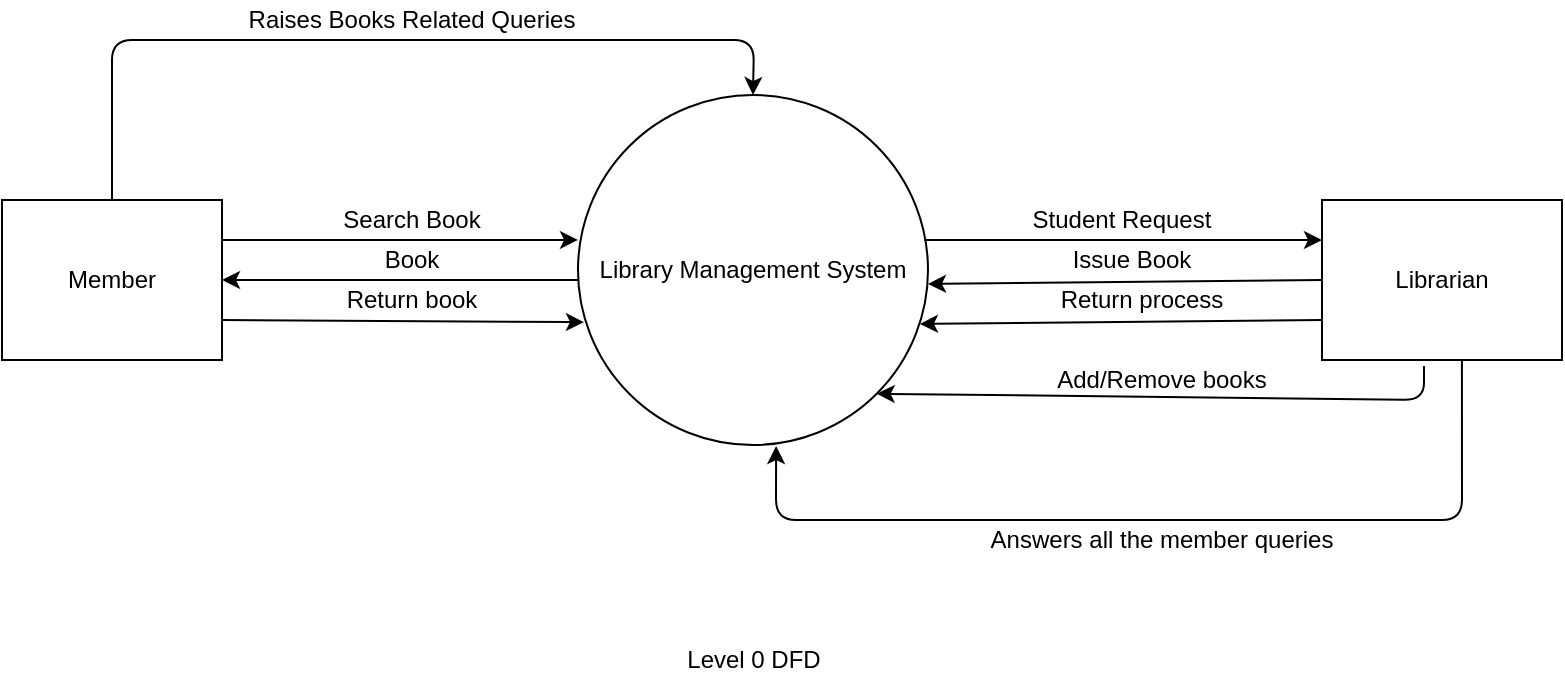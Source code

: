 <mxfile version="14.8.0" type="device" pages="8"><diagram id="-zY4Y8F8tF3ZPRBdWLUT" name="Level 0 DFD"><mxGraphModel dx="1038" dy="579" grid="1" gridSize="10" guides="1" tooltips="1" connect="1" arrows="1" fold="1" page="1" pageScale="1" pageWidth="850" pageHeight="1100" math="0" shadow="0"><root><mxCell id="0"/><mxCell id="1" parent="0"/><mxCell id="hU0qbtl5pZlvaW_jgIiN-2" value="Library Management System" style="ellipse;whiteSpace=wrap;html=1;aspect=fixed;" parent="1" vertex="1"><mxGeometry x="338" y="187.5" width="175" height="175" as="geometry"/></mxCell><mxCell id="hU0qbtl5pZlvaW_jgIiN-3" value="Member" style="rounded=0;whiteSpace=wrap;html=1;" parent="1" vertex="1"><mxGeometry x="50" y="240" width="110" height="80" as="geometry"/></mxCell><mxCell id="hU0qbtl5pZlvaW_jgIiN-4" value="" style="endArrow=classic;html=1;exitX=1;exitY=0.25;exitDx=0;exitDy=0;entryX=0;entryY=0.414;entryDx=0;entryDy=0;entryPerimeter=0;" parent="1" source="hU0qbtl5pZlvaW_jgIiN-3" target="hU0qbtl5pZlvaW_jgIiN-2" edge="1"><mxGeometry width="50" height="50" relative="1" as="geometry"><mxPoint x="400" y="320" as="sourcePoint"/><mxPoint x="450" y="270" as="targetPoint"/></mxGeometry></mxCell><mxCell id="hU0qbtl5pZlvaW_jgIiN-5" value="Search Book" style="text;html=1;strokeColor=none;fillColor=none;align=center;verticalAlign=middle;whiteSpace=wrap;rounded=0;" parent="1" vertex="1"><mxGeometry x="210" y="240" width="90" height="20" as="geometry"/></mxCell><mxCell id="hU0qbtl5pZlvaW_jgIiN-6" value="Librarian" style="rounded=0;whiteSpace=wrap;html=1;" parent="1" vertex="1"><mxGeometry x="710" y="240" width="120" height="80" as="geometry"/></mxCell><mxCell id="hU0qbtl5pZlvaW_jgIiN-7" value="" style="endArrow=classic;html=1;entryX=0;entryY=0.25;entryDx=0;entryDy=0;" parent="1" target="hU0qbtl5pZlvaW_jgIiN-6" edge="1"><mxGeometry width="50" height="50" relative="1" as="geometry"><mxPoint x="511" y="260" as="sourcePoint"/><mxPoint x="450" y="240" as="targetPoint"/></mxGeometry></mxCell><mxCell id="hU0qbtl5pZlvaW_jgIiN-8" value="Student Request" style="text;html=1;strokeColor=none;fillColor=none;align=center;verticalAlign=middle;whiteSpace=wrap;rounded=0;" parent="1" vertex="1"><mxGeometry x="550" y="240" width="120" height="20" as="geometry"/></mxCell><mxCell id="hU0qbtl5pZlvaW_jgIiN-9" value="" style="endArrow=classic;html=1;exitX=0;exitY=0.5;exitDx=0;exitDy=0;" parent="1" source="hU0qbtl5pZlvaW_jgIiN-6" edge="1"><mxGeometry width="50" height="50" relative="1" as="geometry"><mxPoint x="400" y="290" as="sourcePoint"/><mxPoint x="513" y="282" as="targetPoint"/></mxGeometry></mxCell><mxCell id="hU0qbtl5pZlvaW_jgIiN-10" value="Issue Book" style="text;html=1;strokeColor=none;fillColor=none;align=center;verticalAlign=middle;whiteSpace=wrap;rounded=0;" parent="1" vertex="1"><mxGeometry x="570" y="260" width="90" height="20" as="geometry"/></mxCell><mxCell id="hU0qbtl5pZlvaW_jgIiN-11" value="" style="endArrow=classic;html=1;entryX=1;entryY=0.5;entryDx=0;entryDy=0;" parent="1" target="hU0qbtl5pZlvaW_jgIiN-3" edge="1"><mxGeometry width="50" height="50" relative="1" as="geometry"><mxPoint x="338" y="280" as="sourcePoint"/><mxPoint x="450" y="240" as="targetPoint"/></mxGeometry></mxCell><mxCell id="hU0qbtl5pZlvaW_jgIiN-12" value="Book" style="text;html=1;strokeColor=none;fillColor=none;align=center;verticalAlign=middle;whiteSpace=wrap;rounded=0;" parent="1" vertex="1"><mxGeometry x="235" y="260" width="40" height="20" as="geometry"/></mxCell><mxCell id="hU0qbtl5pZlvaW_jgIiN-13" value="" style="endArrow=classic;html=1;exitX=1;exitY=0.75;exitDx=0;exitDy=0;entryX=0.017;entryY=0.649;entryDx=0;entryDy=0;entryPerimeter=0;" parent="1" source="hU0qbtl5pZlvaW_jgIiN-3" target="hU0qbtl5pZlvaW_jgIiN-2" edge="1"><mxGeometry width="50" height="50" relative="1" as="geometry"><mxPoint x="400" y="290" as="sourcePoint"/><mxPoint x="341" y="302" as="targetPoint"/></mxGeometry></mxCell><mxCell id="hU0qbtl5pZlvaW_jgIiN-14" value="Return book" style="text;html=1;strokeColor=none;fillColor=none;align=center;verticalAlign=middle;whiteSpace=wrap;rounded=0;" parent="1" vertex="1"><mxGeometry x="220" y="280" width="70" height="20" as="geometry"/></mxCell><mxCell id="hU0qbtl5pZlvaW_jgIiN-15" value="" style="endArrow=classic;html=1;exitX=0;exitY=0.75;exitDx=0;exitDy=0;entryX=0.977;entryY=0.654;entryDx=0;entryDy=0;entryPerimeter=0;" parent="1" source="hU0qbtl5pZlvaW_jgIiN-6" target="hU0qbtl5pZlvaW_jgIiN-2" edge="1"><mxGeometry width="50" height="50" relative="1" as="geometry"><mxPoint x="400" y="290" as="sourcePoint"/><mxPoint x="450" y="240" as="targetPoint"/></mxGeometry></mxCell><mxCell id="hU0qbtl5pZlvaW_jgIiN-16" value="Return process" style="text;html=1;strokeColor=none;fillColor=none;align=center;verticalAlign=middle;whiteSpace=wrap;rounded=0;" parent="1" vertex="1"><mxGeometry x="570" y="280" width="100" height="20" as="geometry"/></mxCell><mxCell id="hU0qbtl5pZlvaW_jgIiN-17" value="" style="endArrow=classic;html=1;exitX=0.5;exitY=0;exitDx=0;exitDy=0;entryX=0.5;entryY=0;entryDx=0;entryDy=0;" parent="1" source="hU0qbtl5pZlvaW_jgIiN-3" target="hU0qbtl5pZlvaW_jgIiN-2" edge="1"><mxGeometry width="50" height="50" relative="1" as="geometry"><mxPoint x="400" y="290" as="sourcePoint"/><mxPoint x="420" y="160" as="targetPoint"/><Array as="points"><mxPoint x="105" y="160"/><mxPoint x="426" y="160"/></Array></mxGeometry></mxCell><mxCell id="hU0qbtl5pZlvaW_jgIiN-18" value="Raises Books Related Queries" style="text;html=1;strokeColor=none;fillColor=none;align=center;verticalAlign=middle;whiteSpace=wrap;rounded=0;" parent="1" vertex="1"><mxGeometry x="140" y="140" width="230" height="20" as="geometry"/></mxCell><mxCell id="hU0qbtl5pZlvaW_jgIiN-19" value="" style="endArrow=classic;html=1;exitX=0.583;exitY=1;exitDx=0;exitDy=0;exitPerimeter=0;entryX=0.566;entryY=1.003;entryDx=0;entryDy=0;entryPerimeter=0;" parent="1" source="hU0qbtl5pZlvaW_jgIiN-6" target="hU0qbtl5pZlvaW_jgIiN-2" edge="1"><mxGeometry width="50" height="50" relative="1" as="geometry"><mxPoint x="400" y="290" as="sourcePoint"/><mxPoint x="450" y="240" as="targetPoint"/><Array as="points"><mxPoint x="780" y="400"/><mxPoint x="437" y="400"/></Array></mxGeometry></mxCell><mxCell id="hU0qbtl5pZlvaW_jgIiN-20" value="Answers all the member queries" style="text;html=1;strokeColor=none;fillColor=none;align=center;verticalAlign=middle;whiteSpace=wrap;rounded=0;" parent="1" vertex="1"><mxGeometry x="540" y="400" width="180" height="20" as="geometry"/></mxCell><mxCell id="hU0qbtl5pZlvaW_jgIiN-21" value="" style="endArrow=classic;html=1;exitX=0.425;exitY=1.038;exitDx=0;exitDy=0;exitPerimeter=0;entryX=1;entryY=1;entryDx=0;entryDy=0;" parent="1" source="hU0qbtl5pZlvaW_jgIiN-6" target="hU0qbtl5pZlvaW_jgIiN-2" edge="1"><mxGeometry width="50" height="50" relative="1" as="geometry"><mxPoint x="400" y="290" as="sourcePoint"/><mxPoint x="450" y="240" as="targetPoint"/><Array as="points"><mxPoint x="761" y="340"/></Array></mxGeometry></mxCell><mxCell id="hU0qbtl5pZlvaW_jgIiN-22" value="Add/Remove books" style="text;html=1;strokeColor=none;fillColor=none;align=center;verticalAlign=middle;whiteSpace=wrap;rounded=0;" parent="1" vertex="1"><mxGeometry x="570" y="320" width="120" height="20" as="geometry"/></mxCell><mxCell id="hU0qbtl5pZlvaW_jgIiN-23" value="Level 0 DFD" style="text;html=1;strokeColor=none;fillColor=none;align=center;verticalAlign=middle;whiteSpace=wrap;rounded=0;" parent="1" vertex="1"><mxGeometry x="370.5" y="460" width="110" height="20" as="geometry"/></mxCell></root></mxGraphModel></diagram><diagram id="ZlYkpSFxxL_wPKdBwctq" name="Level 1 DFD"><mxGraphModel dx="1888" dy="579" grid="1" gridSize="10" guides="1" tooltips="1" connect="1" arrows="1" fold="1" page="1" pageScale="1" pageWidth="850" pageHeight="1100" math="0" shadow="0"><root><mxCell id="l8G9OB-YyrquV1rXezX0-0"/><mxCell id="l8G9OB-YyrquV1rXezX0-1" parent="l8G9OB-YyrquV1rXezX0-0"/><mxCell id="D9dXjmVY3d_HzKi1mW02-0" value="Library Management System" style="whiteSpace=wrap;html=1;aspect=fixed;" parent="l8G9OB-YyrquV1rXezX0-1" vertex="1"><mxGeometry x="370" y="210" width="110" height="110" as="geometry"/></mxCell><mxCell id="D9dXjmVY3d_HzKi1mW02-1" value="Member" style="rounded=0;whiteSpace=wrap;html=1;" parent="l8G9OB-YyrquV1rXezX0-1" vertex="1"><mxGeometry x="-30" y="227.5" width="120" height="75" as="geometry"/></mxCell><mxCell id="D9dXjmVY3d_HzKi1mW02-3" value="Search book" style="text;html=1;strokeColor=none;fillColor=none;align=center;verticalAlign=middle;whiteSpace=wrap;rounded=0;" parent="l8G9OB-YyrquV1rXezX0-1" vertex="1"><mxGeometry x="160" y="220" width="100" height="20" as="geometry"/></mxCell><mxCell id="D9dXjmVY3d_HzKi1mW02-4" value="" style="endArrow=classic;startArrow=classic;html=1;entryX=0;entryY=0.25;entryDx=0;entryDy=0;" parent="l8G9OB-YyrquV1rXezX0-1" target="D9dXjmVY3d_HzKi1mW02-0" edge="1"><mxGeometry width="50" height="50" relative="1" as="geometry"><mxPoint x="90" y="238" as="sourcePoint"/><mxPoint x="450" y="270" as="targetPoint"/></mxGeometry></mxCell><mxCell id="D9dXjmVY3d_HzKi1mW02-5" value="" style="endArrow=classic;html=1;" parent="l8G9OB-YyrquV1rXezX0-1" edge="1"><mxGeometry width="50" height="50" relative="1" as="geometry"><mxPoint x="369" y="260" as="sourcePoint"/><mxPoint x="91" y="260" as="targetPoint"/></mxGeometry></mxCell><mxCell id="D9dXjmVY3d_HzKi1mW02-6" value="Issue Book" style="text;html=1;strokeColor=none;fillColor=none;align=center;verticalAlign=middle;whiteSpace=wrap;rounded=0;" parent="l8G9OB-YyrquV1rXezX0-1" vertex="1"><mxGeometry x="170" y="240" width="80" height="20" as="geometry"/></mxCell><mxCell id="D9dXjmVY3d_HzKi1mW02-7" value="" style="endArrow=classic;html=1;exitX=1;exitY=0.75;exitDx=0;exitDy=0;entryX=0;entryY=0.67;entryDx=0;entryDy=0;entryPerimeter=0;" parent="l8G9OB-YyrquV1rXezX0-1" source="D9dXjmVY3d_HzKi1mW02-1" target="D9dXjmVY3d_HzKi1mW02-0" edge="1"><mxGeometry width="50" height="50" relative="1" as="geometry"><mxPoint x="400" y="320" as="sourcePoint"/><mxPoint x="450" y="270" as="targetPoint"/></mxGeometry></mxCell><mxCell id="D9dXjmVY3d_HzKi1mW02-8" value="Return Book" style="text;html=1;strokeColor=none;fillColor=none;align=center;verticalAlign=middle;whiteSpace=wrap;rounded=0;" parent="l8G9OB-YyrquV1rXezX0-1" vertex="1"><mxGeometry x="170" y="260" width="80" height="20" as="geometry"/></mxCell><mxCell id="D9dXjmVY3d_HzKi1mW02-9" value="" style="endArrow=classic;html=1;exitX=1;exitY=1;exitDx=0;exitDy=0;entryX=0;entryY=0.841;entryDx=0;entryDy=0;entryPerimeter=0;" parent="l8G9OB-YyrquV1rXezX0-1" source="D9dXjmVY3d_HzKi1mW02-1" target="D9dXjmVY3d_HzKi1mW02-0" edge="1"><mxGeometry width="50" height="50" relative="1" as="geometry"><mxPoint x="400" y="320" as="sourcePoint"/><mxPoint x="450" y="270" as="targetPoint"/></mxGeometry></mxCell><mxCell id="D9dXjmVY3d_HzKi1mW02-10" value="Pay fine" style="text;html=1;strokeColor=none;fillColor=none;align=center;verticalAlign=middle;whiteSpace=wrap;rounded=0;" parent="l8G9OB-YyrquV1rXezX0-1" vertex="1"><mxGeometry x="175" y="280" width="70" height="20" as="geometry"/></mxCell><mxCell id="D9dXjmVY3d_HzKi1mW02-11" value="Login" style="ellipse;whiteSpace=wrap;html=1;aspect=fixed;" parent="l8G9OB-YyrquV1rXezX0-1" vertex="1"><mxGeometry x="-10" y="70" width="80" height="80" as="geometry"/></mxCell><mxCell id="D9dXjmVY3d_HzKi1mW02-12" value="" style="endArrow=classic;html=1;exitX=0.5;exitY=0;exitDx=0;exitDy=0;entryX=0.5;entryY=1;entryDx=0;entryDy=0;" parent="l8G9OB-YyrquV1rXezX0-1" source="D9dXjmVY3d_HzKi1mW02-1" target="D9dXjmVY3d_HzKi1mW02-11" edge="1"><mxGeometry width="50" height="50" relative="1" as="geometry"><mxPoint x="400" y="320" as="sourcePoint"/><mxPoint x="450" y="270" as="targetPoint"/></mxGeometry></mxCell><mxCell id="D9dXjmVY3d_HzKi1mW02-13" value="" style="endArrow=classic;html=1;exitX=1;exitY=0;exitDx=0;exitDy=0;entryX=0.882;entryY=-0.027;entryDx=0;entryDy=0;entryPerimeter=0;" parent="l8G9OB-YyrquV1rXezX0-1" source="D9dXjmVY3d_HzKi1mW02-11" target="D9dXjmVY3d_HzKi1mW02-0" edge="1"><mxGeometry width="50" height="50" relative="1" as="geometry"><mxPoint x="400" y="320" as="sourcePoint"/><mxPoint x="450" y="270" as="targetPoint"/><Array as="points"><mxPoint x="467" y="82"/></Array></mxGeometry></mxCell><mxCell id="D9dXjmVY3d_HzKi1mW02-14" value="My issued/due books" style="text;html=1;strokeColor=none;fillColor=none;align=center;verticalAlign=middle;whiteSpace=wrap;rounded=0;" parent="l8G9OB-YyrquV1rXezX0-1" vertex="1"><mxGeometry x="170" y="60" width="125" height="20" as="geometry"/></mxCell><mxCell id="D9dXjmVY3d_HzKi1mW02-15" value="" style="endArrow=classic;html=1;exitX=1;exitY=0.5;exitDx=0;exitDy=0;entryX=0.5;entryY=0;entryDx=0;entryDy=0;" parent="l8G9OB-YyrquV1rXezX0-1" source="D9dXjmVY3d_HzKi1mW02-11" target="D9dXjmVY3d_HzKi1mW02-0" edge="1"><mxGeometry width="50" height="50" relative="1" as="geometry"><mxPoint x="400" y="320" as="sourcePoint"/><mxPoint x="450" y="270" as="targetPoint"/><Array as="points"><mxPoint x="425" y="110"/></Array></mxGeometry></mxCell><mxCell id="D9dXjmVY3d_HzKi1mW02-16" value="Report Lost/Found Book" style="text;html=1;strokeColor=none;fillColor=none;align=center;verticalAlign=middle;whiteSpace=wrap;rounded=0;" parent="l8G9OB-YyrquV1rXezX0-1" vertex="1"><mxGeometry x="160" y="90" width="137.5" height="20" as="geometry"/></mxCell><mxCell id="D9dXjmVY3d_HzKi1mW02-17" value="" style="endArrow=classic;html=1;exitX=1;exitY=1;exitDx=0;exitDy=0;entryX=0.25;entryY=0;entryDx=0;entryDy=0;" parent="l8G9OB-YyrquV1rXezX0-1" source="D9dXjmVY3d_HzKi1mW02-11" target="D9dXjmVY3d_HzKi1mW02-0" edge="1"><mxGeometry width="50" height="50" relative="1" as="geometry"><mxPoint x="400" y="320" as="sourcePoint"/><mxPoint x="450" y="270" as="targetPoint"/><Array as="points"><mxPoint x="398" y="140"/></Array></mxGeometry></mxCell><mxCell id="D9dXjmVY3d_HzKi1mW02-18" value="Raise Queries" style="text;html=1;strokeColor=none;fillColor=none;align=center;verticalAlign=middle;whiteSpace=wrap;rounded=0;" parent="l8G9OB-YyrquV1rXezX0-1" vertex="1"><mxGeometry x="175" y="120" width="105" height="20" as="geometry"/></mxCell><mxCell id="D9dXjmVY3d_HzKi1mW02-22" value="Librarian" style="rounded=0;whiteSpace=wrap;html=1;" parent="l8G9OB-YyrquV1rXezX0-1" vertex="1"><mxGeometry x="680" y="90" width="120" height="72.5" as="geometry"/></mxCell><mxCell id="D9dXjmVY3d_HzKi1mW02-24" value="Login" style="ellipse;whiteSpace=wrap;html=1;aspect=fixed;" parent="l8G9OB-YyrquV1rXezX0-1" vertex="1"><mxGeometry x="710" y="230" width="80" height="80" as="geometry"/></mxCell><mxCell id="D9dXjmVY3d_HzKi1mW02-25" value="" style="endArrow=classic;html=1;exitX=0.583;exitY=1.007;exitDx=0;exitDy=0;entryX=0.5;entryY=0;entryDx=0;entryDy=0;exitPerimeter=0;" parent="l8G9OB-YyrquV1rXezX0-1" source="D9dXjmVY3d_HzKi1mW02-22" target="D9dXjmVY3d_HzKi1mW02-24" edge="1"><mxGeometry width="50" height="50" relative="1" as="geometry"><mxPoint x="400" y="320" as="sourcePoint"/><mxPoint x="690" y="260" as="targetPoint"/></mxGeometry></mxCell><mxCell id="D9dXjmVY3d_HzKi1mW02-26" value="" style="endArrow=classic;html=1;exitX=0;exitY=0;exitDx=0;exitDy=0;" parent="l8G9OB-YyrquV1rXezX0-1" source="D9dXjmVY3d_HzKi1mW02-24" edge="1"><mxGeometry width="50" height="50" relative="1" as="geometry"><mxPoint x="400" y="320" as="sourcePoint"/><mxPoint x="480" y="246" as="targetPoint"/></mxGeometry></mxCell><mxCell id="D9dXjmVY3d_HzKi1mW02-27" value="Issue Book to member" style="text;html=1;strokeColor=none;fillColor=none;align=center;verticalAlign=middle;whiteSpace=wrap;rounded=0;" parent="l8G9OB-YyrquV1rXezX0-1" vertex="1"><mxGeometry x="550" y="220" width="120" height="20" as="geometry"/></mxCell><mxCell id="D9dXjmVY3d_HzKi1mW02-29" value="" style="endArrow=classic;html=1;exitX=0;exitY=0.4;exitDx=0;exitDy=0;exitPerimeter=0;entryX=1;entryY=0.5;entryDx=0;entryDy=0;" parent="l8G9OB-YyrquV1rXezX0-1" source="D9dXjmVY3d_HzKi1mW02-24" target="D9dXjmVY3d_HzKi1mW02-0" edge="1"><mxGeometry width="50" height="50" relative="1" as="geometry"><mxPoint x="400" y="320" as="sourcePoint"/><mxPoint x="450" y="270" as="targetPoint"/></mxGeometry></mxCell><mxCell id="D9dXjmVY3d_HzKi1mW02-30" value="Process Returns" style="text;html=1;strokeColor=none;fillColor=none;align=center;verticalAlign=middle;whiteSpace=wrap;rounded=0;" parent="l8G9OB-YyrquV1rXezX0-1" vertex="1"><mxGeometry x="550" y="260" width="110" height="20" as="geometry"/></mxCell><mxCell id="D9dXjmVY3d_HzKi1mW02-31" value="" style="endArrow=classic;html=1;exitX=0;exitY=1;exitDx=0;exitDy=0;entryX=1.018;entryY=0.827;entryDx=0;entryDy=0;entryPerimeter=0;" parent="l8G9OB-YyrquV1rXezX0-1" source="D9dXjmVY3d_HzKi1mW02-24" target="D9dXjmVY3d_HzKi1mW02-0" edge="1"><mxGeometry width="50" height="50" relative="1" as="geometry"><mxPoint x="400" y="320" as="sourcePoint"/><mxPoint x="450" y="270" as="targetPoint"/></mxGeometry></mxCell><mxCell id="D9dXjmVY3d_HzKi1mW02-32" value="Collect Fines" style="text;html=1;strokeColor=none;fillColor=none;align=center;verticalAlign=middle;whiteSpace=wrap;rounded=0;" parent="l8G9OB-YyrquV1rXezX0-1" vertex="1"><mxGeometry x="567.5" y="300" width="85" height="20" as="geometry"/></mxCell><mxCell id="D9dXjmVY3d_HzKi1mW02-33" value="" style="endArrow=classic;html=1;exitX=0.5;exitY=1;exitDx=0;exitDy=0;entryX=0.75;entryY=1;entryDx=0;entryDy=0;" parent="l8G9OB-YyrquV1rXezX0-1" source="D9dXjmVY3d_HzKi1mW02-24" target="D9dXjmVY3d_HzKi1mW02-0" edge="1"><mxGeometry width="50" height="50" relative="1" as="geometry"><mxPoint x="400" y="320" as="sourcePoint"/><mxPoint x="450" y="270" as="targetPoint"/><Array as="points"><mxPoint x="750" y="330"/><mxPoint x="450" y="330"/></Array></mxGeometry></mxCell><mxCell id="D9dXjmVY3d_HzKi1mW02-34" value="Generate Reports" style="text;html=1;strokeColor=none;fillColor=none;align=center;verticalAlign=middle;whiteSpace=wrap;rounded=0;" parent="l8G9OB-YyrquV1rXezX0-1" vertex="1"><mxGeometry x="560" y="330" width="100" height="20" as="geometry"/></mxCell><mxCell id="D9dXjmVY3d_HzKi1mW02-35" value="" style="endArrow=classic;html=1;exitX=1;exitY=1;exitDx=0;exitDy=0;entryX=0.5;entryY=1;entryDx=0;entryDy=0;" parent="l8G9OB-YyrquV1rXezX0-1" source="D9dXjmVY3d_HzKi1mW02-24" target="D9dXjmVY3d_HzKi1mW02-0" edge="1"><mxGeometry width="50" height="50" relative="1" as="geometry"><mxPoint x="400" y="320" as="sourcePoint"/><mxPoint x="450" y="270" as="targetPoint"/><Array as="points"><mxPoint x="778" y="360"/><mxPoint x="425" y="360"/></Array></mxGeometry></mxCell><mxCell id="D9dXjmVY3d_HzKi1mW02-36" value="Answer Queries" style="text;html=1;strokeColor=none;fillColor=none;align=center;verticalAlign=middle;whiteSpace=wrap;rounded=0;" parent="l8G9OB-YyrquV1rXezX0-1" vertex="1"><mxGeometry x="570" y="360" width="90" height="20" as="geometry"/></mxCell><mxCell id="LOs6lssfkUUuSwLgHpya-0" value="" style="endArrow=classic;html=1;exitX=1;exitY=0.5;exitDx=0;exitDy=0;entryX=0.25;entryY=1;entryDx=0;entryDy=0;" parent="l8G9OB-YyrquV1rXezX0-1" source="D9dXjmVY3d_HzKi1mW02-24" target="D9dXjmVY3d_HzKi1mW02-0" edge="1"><mxGeometry width="50" height="50" relative="1" as="geometry"><mxPoint x="400" y="320" as="sourcePoint"/><mxPoint x="450" y="270" as="targetPoint"/><Array as="points"><mxPoint x="790" y="400"/><mxPoint x="398" y="400"/></Array></mxGeometry></mxCell><mxCell id="LOs6lssfkUUuSwLgHpya-1" value="Add/Remove books to/from library" style="text;html=1;strokeColor=none;fillColor=none;align=center;verticalAlign=middle;whiteSpace=wrap;rounded=0;" parent="l8G9OB-YyrquV1rXezX0-1" vertex="1"><mxGeometry x="525" y="410" width="180" height="20" as="geometry"/></mxCell><mxCell id="LOs6lssfkUUuSwLgHpya-2" value="" style="endArrow=classic;html=1;exitX=0;exitY=1;exitDx=0;exitDy=0;entryX=0.75;entryY=1;entryDx=0;entryDy=0;" parent="l8G9OB-YyrquV1rXezX0-1" source="D9dXjmVY3d_HzKi1mW02-0" target="D9dXjmVY3d_HzKi1mW02-1" edge="1"><mxGeometry width="50" height="50" relative="1" as="geometry"><mxPoint x="400" y="320" as="sourcePoint"/><mxPoint x="450" y="270" as="targetPoint"/><Array as="points"><mxPoint x="60" y="320"/></Array></mxGeometry></mxCell><mxCell id="LOs6lssfkUUuSwLgHpya-3" value="Generate PDF Fine Receipt" style="text;html=1;strokeColor=none;fillColor=none;align=center;verticalAlign=middle;whiteSpace=wrap;rounded=0;" parent="l8G9OB-YyrquV1rXezX0-1" vertex="1"><mxGeometry x="137.5" y="320" width="160" height="20" as="geometry"/></mxCell><mxCell id="LOs6lssfkUUuSwLgHpya-5" value="" style="endArrow=classic;html=1;exitX=0.164;exitY=1;exitDx=0;exitDy=0;exitPerimeter=0;entryX=0.5;entryY=1;entryDx=0;entryDy=0;" parent="l8G9OB-YyrquV1rXezX0-1" source="D9dXjmVY3d_HzKi1mW02-0" target="D9dXjmVY3d_HzKi1mW02-1" edge="1"><mxGeometry width="50" height="50" relative="1" as="geometry"><mxPoint x="400" y="320" as="sourcePoint"/><mxPoint x="450" y="270" as="targetPoint"/><Array as="points"><mxPoint x="388" y="360"/><mxPoint x="30" y="360"/></Array></mxGeometry></mxCell><mxCell id="LOs6lssfkUUuSwLgHpya-6" value="Send reminder about their due books" style="text;html=1;strokeColor=none;fillColor=none;align=center;verticalAlign=middle;whiteSpace=wrap;rounded=0;" parent="l8G9OB-YyrquV1rXezX0-1" vertex="1"><mxGeometry x="117.5" y="360" width="200" height="20" as="geometry"/></mxCell></root></mxGraphModel></diagram><diagram id="wj-gVe3f9soZV4iLSkFd" name="Issue Book"><mxGraphModel dx="1038" dy="579" grid="1" gridSize="10" guides="1" tooltips="1" connect="1" arrows="1" fold="1" page="1" pageScale="1" pageWidth="827" pageHeight="1169" math="0" shadow="0"><root><mxCell id="Cm1Y8XHoTdbefX1GHeKd-0"/><mxCell id="Cm1Y8XHoTdbefX1GHeKd-1" parent="Cm1Y8XHoTdbefX1GHeKd-0"/><mxCell id="Cm1Y8XHoTdbefX1GHeKd-39" value="Member" style="rounded=0;whiteSpace=wrap;html=1;" vertex="1" parent="Cm1Y8XHoTdbefX1GHeKd-1"><mxGeometry x="30" y="70" width="110" height="40" as="geometry"/></mxCell><mxCell id="Cm1Y8XHoTdbefX1GHeKd-40" value="Get Book&lt;br&gt;" style="rounded=1;whiteSpace=wrap;html=1;" vertex="1" parent="Cm1Y8XHoTdbefX1GHeKd-1"><mxGeometry x="294" y="60" width="120" height="60" as="geometry"/></mxCell><mxCell id="uSVMFT4Nf24vrx7tgnhU-2" value="" style="endArrow=classic;html=1;exitX=1;exitY=0.5;exitDx=0;exitDy=0;entryX=0;entryY=0.5;entryDx=0;entryDy=0;" edge="1" parent="Cm1Y8XHoTdbefX1GHeKd-1" source="Cm1Y8XHoTdbefX1GHeKd-39" target="Cm1Y8XHoTdbefX1GHeKd-40"><mxGeometry width="50" height="50" relative="1" as="geometry"><mxPoint x="360" y="310" as="sourcePoint"/><mxPoint x="290" y="90" as="targetPoint"/></mxGeometry></mxCell><mxCell id="uSVMFT4Nf24vrx7tgnhU-4" value="Book Request" style="text;html=1;strokeColor=none;fillColor=none;align=center;verticalAlign=middle;whiteSpace=wrap;rounded=0;" vertex="1" parent="Cm1Y8XHoTdbefX1GHeKd-1"><mxGeometry x="170" y="60" width="80" height="20" as="geometry"/></mxCell><mxCell id="uSVMFT4Nf24vrx7tgnhU-5" value="" style="endArrow=none;html=1;" edge="1" parent="Cm1Y8XHoTdbefX1GHeKd-1"><mxGeometry width="50" height="50" relative="1" as="geometry"><mxPoint x="620" y="80" as="sourcePoint"/><mxPoint x="720" y="80" as="targetPoint"/></mxGeometry></mxCell><mxCell id="uSVMFT4Nf24vrx7tgnhU-6" value="" style="endArrow=none;html=1;" edge="1" parent="Cm1Y8XHoTdbefX1GHeKd-1"><mxGeometry width="50" height="50" relative="1" as="geometry"><mxPoint x="620" y="100" as="sourcePoint"/><mxPoint x="720" y="100" as="targetPoint"/></mxGeometry></mxCell><mxCell id="uSVMFT4Nf24vrx7tgnhU-7" value="Books" style="text;html=1;strokeColor=none;fillColor=none;align=center;verticalAlign=middle;whiteSpace=wrap;rounded=0;" vertex="1" parent="Cm1Y8XHoTdbefX1GHeKd-1"><mxGeometry x="650" y="80" width="40" height="20" as="geometry"/></mxCell><mxCell id="uSVMFT4Nf24vrx7tgnhU-9" value="" style="endArrow=classic;html=1;entryX=1;entryY=0.5;entryDx=0;entryDy=0;" edge="1" parent="Cm1Y8XHoTdbefX1GHeKd-1" target="Cm1Y8XHoTdbefX1GHeKd-40"><mxGeometry width="50" height="50" relative="1" as="geometry"><mxPoint x="630" y="90" as="sourcePoint"/><mxPoint x="410" y="260" as="targetPoint"/></mxGeometry></mxCell><mxCell id="uSVMFT4Nf24vrx7tgnhU-10" value="Fetch Book Details" style="text;html=1;strokeColor=none;fillColor=none;align=center;verticalAlign=middle;whiteSpace=wrap;rounded=0;" vertex="1" parent="Cm1Y8XHoTdbefX1GHeKd-1"><mxGeometry x="460" y="60" width="120" height="20" as="geometry"/></mxCell><mxCell id="uSVMFT4Nf24vrx7tgnhU-11" value="Display Information" style="rounded=1;whiteSpace=wrap;html=1;" vertex="1" parent="Cm1Y8XHoTdbefX1GHeKd-1"><mxGeometry x="294" y="170" width="120" height="60" as="geometry"/></mxCell><mxCell id="uSVMFT4Nf24vrx7tgnhU-12" value="" style="endArrow=classic;html=1;exitX=0.5;exitY=1;exitDx=0;exitDy=0;" edge="1" parent="Cm1Y8XHoTdbefX1GHeKd-1" source="Cm1Y8XHoTdbefX1GHeKd-40"><mxGeometry width="50" height="50" relative="1" as="geometry"><mxPoint x="360" y="290" as="sourcePoint"/><mxPoint x="354" y="170" as="targetPoint"/></mxGeometry></mxCell><mxCell id="uSVMFT4Nf24vrx7tgnhU-14" value="" style="endArrow=classic;html=1;exitX=0.5;exitY=1;exitDx=0;exitDy=0;entryX=0.5;entryY=0;entryDx=0;entryDy=0;" edge="1" parent="Cm1Y8XHoTdbefX1GHeKd-1" source="uSVMFT4Nf24vrx7tgnhU-11"><mxGeometry width="50" height="50" relative="1" as="geometry"><mxPoint x="360" y="290" as="sourcePoint"/><mxPoint x="354" y="280" as="targetPoint"/></mxGeometry></mxCell><mxCell id="uSVMFT4Nf24vrx7tgnhU-15" value="Issue Book" style="rounded=1;whiteSpace=wrap;html=1;" vertex="1" parent="Cm1Y8XHoTdbefX1GHeKd-1"><mxGeometry x="294" y="280" width="120" height="60" as="geometry"/></mxCell><mxCell id="uSVMFT4Nf24vrx7tgnhU-16" value="If available" style="text;html=1;strokeColor=none;fillColor=none;align=center;verticalAlign=middle;whiteSpace=wrap;rounded=0;" vertex="1" parent="Cm1Y8XHoTdbefX1GHeKd-1"><mxGeometry x="360" y="250" width="70" height="20" as="geometry"/></mxCell><mxCell id="uSVMFT4Nf24vrx7tgnhU-17" value="" style="endArrow=classic;html=1;exitX=1;exitY=0.5;exitDx=0;exitDy=0;entryX=0.75;entryY=1;entryDx=0;entryDy=0;" edge="1" parent="Cm1Y8XHoTdbefX1GHeKd-1" source="uSVMFT4Nf24vrx7tgnhU-15" target="uSVMFT4Nf24vrx7tgnhU-7"><mxGeometry width="50" height="50" relative="1" as="geometry"><mxPoint x="360" y="290" as="sourcePoint"/><mxPoint x="410" y="240" as="targetPoint"/><Array as="points"><mxPoint x="680" y="310"/></Array></mxGeometry></mxCell><mxCell id="uSVMFT4Nf24vrx7tgnhU-18" value="Mark issued" style="text;html=1;strokeColor=none;fillColor=none;align=center;verticalAlign=middle;whiteSpace=wrap;rounded=0;" vertex="1" parent="Cm1Y8XHoTdbefX1GHeKd-1"><mxGeometry x="500" y="290" width="80" height="20" as="geometry"/></mxCell><mxCell id="uSVMFT4Nf24vrx7tgnhU-19" value="" style="endArrow=classic;html=1;exitX=0.5;exitY=1;exitDx=0;exitDy=0;entryX=0.5;entryY=1;entryDx=0;entryDy=0;" edge="1" parent="Cm1Y8XHoTdbefX1GHeKd-1" source="uSVMFT4Nf24vrx7tgnhU-15" target="Cm1Y8XHoTdbefX1GHeKd-39"><mxGeometry width="50" height="50" relative="1" as="geometry"><mxPoint x="360" y="280" as="sourcePoint"/><mxPoint x="80" y="120" as="targetPoint"/><Array as="points"><mxPoint x="354" y="380"/><mxPoint x="85" y="380"/></Array></mxGeometry></mxCell><mxCell id="uSVMFT4Nf24vrx7tgnhU-20" value="Book to Member" style="text;html=1;strokeColor=none;fillColor=none;align=center;verticalAlign=middle;whiteSpace=wrap;rounded=0;" vertex="1" parent="Cm1Y8XHoTdbefX1GHeKd-1"><mxGeometry x="155" y="360" width="110" height="20" as="geometry"/></mxCell><mxCell id="uSVMFT4Nf24vrx7tgnhU-21" value="Level 2 DFD for Issue book" style="text;html=1;strokeColor=none;fillColor=none;align=center;verticalAlign=middle;whiteSpace=wrap;rounded=0;" vertex="1" parent="Cm1Y8XHoTdbefX1GHeKd-1"><mxGeometry x="294" y="420" width="180" height="20" as="geometry"/></mxCell></root></mxGraphModel></diagram><diagram id="SFGYhKc6UdJZD0klaY6X" name="Return Book"><mxGraphModel dx="1038" dy="579" grid="1" gridSize="10" guides="1" tooltips="1" connect="1" arrows="1" fold="1" page="1" pageScale="1" pageWidth="827" pageHeight="1169" math="0" shadow="0"><root><mxCell id="DWeIaySW3yQO4hCv5F72-0"/><mxCell id="DWeIaySW3yQO4hCv5F72-1" parent="DWeIaySW3yQO4hCv5F72-0"/><mxCell id="DWeIaySW3yQO4hCv5F72-2" value="Member" style="rounded=0;whiteSpace=wrap;html=1;" vertex="1" parent="DWeIaySW3yQO4hCv5F72-1"><mxGeometry x="30" y="70" width="110" height="40" as="geometry"/></mxCell><mxCell id="DWeIaySW3yQO4hCv5F72-3" value="Get Book&lt;br&gt;" style="rounded=1;whiteSpace=wrap;html=1;" vertex="1" parent="DWeIaySW3yQO4hCv5F72-1"><mxGeometry x="294" y="60" width="120" height="60" as="geometry"/></mxCell><mxCell id="DWeIaySW3yQO4hCv5F72-4" value="" style="endArrow=classic;html=1;exitX=1;exitY=0.5;exitDx=0;exitDy=0;entryX=0;entryY=0.5;entryDx=0;entryDy=0;" edge="1" parent="DWeIaySW3yQO4hCv5F72-1" source="DWeIaySW3yQO4hCv5F72-2" target="DWeIaySW3yQO4hCv5F72-3"><mxGeometry width="50" height="50" relative="1" as="geometry"><mxPoint x="360" y="310" as="sourcePoint"/><mxPoint x="290" y="90" as="targetPoint"/></mxGeometry></mxCell><mxCell id="DWeIaySW3yQO4hCv5F72-5" value="Return Request" style="text;html=1;strokeColor=none;fillColor=none;align=center;verticalAlign=middle;whiteSpace=wrap;rounded=0;" vertex="1" parent="DWeIaySW3yQO4hCv5F72-1"><mxGeometry x="170" y="60" width="100" height="20" as="geometry"/></mxCell><mxCell id="DWeIaySW3yQO4hCv5F72-6" value="" style="endArrow=none;html=1;" edge="1" parent="DWeIaySW3yQO4hCv5F72-1"><mxGeometry width="50" height="50" relative="1" as="geometry"><mxPoint x="620" y="80" as="sourcePoint"/><mxPoint x="720" y="80" as="targetPoint"/></mxGeometry></mxCell><mxCell id="DWeIaySW3yQO4hCv5F72-7" value="" style="endArrow=none;html=1;" edge="1" parent="DWeIaySW3yQO4hCv5F72-1"><mxGeometry width="50" height="50" relative="1" as="geometry"><mxPoint x="620" y="100" as="sourcePoint"/><mxPoint x="720" y="100" as="targetPoint"/></mxGeometry></mxCell><mxCell id="DWeIaySW3yQO4hCv5F72-8" value="Books" style="text;html=1;strokeColor=none;fillColor=none;align=center;verticalAlign=middle;whiteSpace=wrap;rounded=0;" vertex="1" parent="DWeIaySW3yQO4hCv5F72-1"><mxGeometry x="650" y="80" width="40" height="20" as="geometry"/></mxCell><mxCell id="DWeIaySW3yQO4hCv5F72-9" value="" style="endArrow=classic;html=1;entryX=1;entryY=0.5;entryDx=0;entryDy=0;" edge="1" parent="DWeIaySW3yQO4hCv5F72-1" target="DWeIaySW3yQO4hCv5F72-3"><mxGeometry width="50" height="50" relative="1" as="geometry"><mxPoint x="630" y="90" as="sourcePoint"/><mxPoint x="410" y="260" as="targetPoint"/></mxGeometry></mxCell><mxCell id="DWeIaySW3yQO4hCv5F72-10" value="Fetch Book Details" style="text;html=1;strokeColor=none;fillColor=none;align=center;verticalAlign=middle;whiteSpace=wrap;rounded=0;" vertex="1" parent="DWeIaySW3yQO4hCv5F72-1"><mxGeometry x="460" y="60" width="120" height="20" as="geometry"/></mxCell><mxCell id="DWeIaySW3yQO4hCv5F72-11" value="Display Information" style="rounded=1;whiteSpace=wrap;html=1;" vertex="1" parent="DWeIaySW3yQO4hCv5F72-1"><mxGeometry x="294" y="170" width="120" height="60" as="geometry"/></mxCell><mxCell id="DWeIaySW3yQO4hCv5F72-12" value="" style="endArrow=classic;html=1;exitX=0.5;exitY=1;exitDx=0;exitDy=0;" edge="1" parent="DWeIaySW3yQO4hCv5F72-1" source="DWeIaySW3yQO4hCv5F72-3"><mxGeometry width="50" height="50" relative="1" as="geometry"><mxPoint x="360" y="290" as="sourcePoint"/><mxPoint x="354" y="170" as="targetPoint"/></mxGeometry></mxCell><mxCell id="DWeIaySW3yQO4hCv5F72-13" value="" style="endArrow=classic;html=1;exitX=0.5;exitY=1;exitDx=0;exitDy=0;entryX=0.5;entryY=0;entryDx=0;entryDy=0;" edge="1" parent="DWeIaySW3yQO4hCv5F72-1" source="DWeIaySW3yQO4hCv5F72-11"><mxGeometry width="50" height="50" relative="1" as="geometry"><mxPoint x="360" y="290" as="sourcePoint"/><mxPoint x="354" y="280" as="targetPoint"/></mxGeometry></mxCell><mxCell id="DWeIaySW3yQO4hCv5F72-14" value="Process Return" style="rounded=1;whiteSpace=wrap;html=1;" vertex="1" parent="DWeIaySW3yQO4hCv5F72-1"><mxGeometry x="294" y="280" width="120" height="60" as="geometry"/></mxCell><mxCell id="DWeIaySW3yQO4hCv5F72-16" value="" style="endArrow=classic;html=1;exitX=1;exitY=0.5;exitDx=0;exitDy=0;entryX=0.75;entryY=1;entryDx=0;entryDy=0;" edge="1" parent="DWeIaySW3yQO4hCv5F72-1" source="DWeIaySW3yQO4hCv5F72-22" target="DWeIaySW3yQO4hCv5F72-8"><mxGeometry width="50" height="50" relative="1" as="geometry"><mxPoint x="360" y="290" as="sourcePoint"/><mxPoint x="410" y="240" as="targetPoint"/><Array as="points"><mxPoint x="680" y="420"/></Array></mxGeometry></mxCell><mxCell id="DWeIaySW3yQO4hCv5F72-17" value="Collect fine and Mark available" style="text;html=1;strokeColor=none;fillColor=none;align=center;verticalAlign=middle;whiteSpace=wrap;rounded=0;" vertex="1" parent="DWeIaySW3yQO4hCv5F72-1"><mxGeometry x="450" y="390" width="190" height="20" as="geometry"/></mxCell><mxCell id="DWeIaySW3yQO4hCv5F72-21" value="" style="endArrow=classic;html=1;exitX=0.5;exitY=1;exitDx=0;exitDy=0;" edge="1" parent="DWeIaySW3yQO4hCv5F72-1" source="DWeIaySW3yQO4hCv5F72-14"><mxGeometry width="50" height="50" relative="1" as="geometry"><mxPoint x="390" y="320" as="sourcePoint"/><mxPoint x="354" y="390" as="targetPoint"/></mxGeometry></mxCell><mxCell id="DWeIaySW3yQO4hCv5F72-22" value="Calculate fine (if any)" style="rounded=1;whiteSpace=wrap;html=1;" vertex="1" parent="DWeIaySW3yQO4hCv5F72-1"><mxGeometry x="294" y="390" width="120" height="60" as="geometry"/></mxCell><mxCell id="DWeIaySW3yQO4hCv5F72-23" value="" style="endArrow=classic;html=1;exitX=0.5;exitY=1;exitDx=0;exitDy=0;entryX=0.5;entryY=1;entryDx=0;entryDy=0;" edge="1" parent="DWeIaySW3yQO4hCv5F72-1" source="DWeIaySW3yQO4hCv5F72-22" target="DWeIaySW3yQO4hCv5F72-2"><mxGeometry width="50" height="50" relative="1" as="geometry"><mxPoint x="390" y="400" as="sourcePoint"/><mxPoint x="440" y="350" as="targetPoint"/><Array as="points"><mxPoint x="354" y="480"/><mxPoint x="90" y="480"/></Array></mxGeometry></mxCell><mxCell id="DWeIaySW3yQO4hCv5F72-24" value="Fine invoice" style="text;html=1;strokeColor=none;fillColor=none;align=center;verticalAlign=middle;whiteSpace=wrap;rounded=0;" vertex="1" parent="DWeIaySW3yQO4hCv5F72-1"><mxGeometry x="180" y="460" width="70" height="20" as="geometry"/></mxCell><mxCell id="DWeIaySW3yQO4hCv5F72-25" value="Level 2 DFD for Return Book" style="text;html=1;strokeColor=none;fillColor=none;align=center;verticalAlign=middle;whiteSpace=wrap;rounded=0;" vertex="1" parent="DWeIaySW3yQO4hCv5F72-1"><mxGeometry x="280" y="530" width="200" height="20" as="geometry"/></mxCell></root></mxGraphModel></diagram><diagram id="Z0YIxs8EscSCyggfRy1l" name="Add/Delete Book"><mxGraphModel dx="1038" dy="579" grid="1" gridSize="10" guides="1" tooltips="1" connect="1" arrows="1" fold="1" page="1" pageScale="1" pageWidth="827" pageHeight="1169" math="0" shadow="0"><root><mxCell id="Xhz1mbQ9TqVwv0RCnH9n-0"/><mxCell id="Xhz1mbQ9TqVwv0RCnH9n-1" parent="Xhz1mbQ9TqVwv0RCnH9n-0"/><mxCell id="Xhz1mbQ9TqVwv0RCnH9n-2" value="Librarian" style="rounded=0;whiteSpace=wrap;html=1;" vertex="1" parent="Xhz1mbQ9TqVwv0RCnH9n-1"><mxGeometry x="30" y="70" width="110" height="40" as="geometry"/></mxCell><mxCell id="Xhz1mbQ9TqVwv0RCnH9n-3" value="Add Book" style="rounded=1;whiteSpace=wrap;html=1;" vertex="1" parent="Xhz1mbQ9TqVwv0RCnH9n-1"><mxGeometry x="294" y="60" width="120" height="60" as="geometry"/></mxCell><mxCell id="Xhz1mbQ9TqVwv0RCnH9n-4" value="" style="endArrow=classic;html=1;exitX=1;exitY=0.5;exitDx=0;exitDy=0;entryX=0;entryY=0.5;entryDx=0;entryDy=0;" edge="1" parent="Xhz1mbQ9TqVwv0RCnH9n-1" source="Xhz1mbQ9TqVwv0RCnH9n-2" target="Xhz1mbQ9TqVwv0RCnH9n-3"><mxGeometry width="50" height="50" relative="1" as="geometry"><mxPoint x="360" y="310" as="sourcePoint"/><mxPoint x="290" y="90" as="targetPoint"/></mxGeometry></mxCell><mxCell id="Xhz1mbQ9TqVwv0RCnH9n-5" value="Fill Details" style="text;html=1;strokeColor=none;fillColor=none;align=center;verticalAlign=middle;whiteSpace=wrap;rounded=0;" vertex="1" parent="Xhz1mbQ9TqVwv0RCnH9n-1"><mxGeometry x="170" y="60" width="100" height="20" as="geometry"/></mxCell><mxCell id="Xhz1mbQ9TqVwv0RCnH9n-6" value="" style="endArrow=none;html=1;" edge="1" parent="Xhz1mbQ9TqVwv0RCnH9n-1"><mxGeometry width="50" height="50" relative="1" as="geometry"><mxPoint x="620" y="80" as="sourcePoint"/><mxPoint x="720" y="80" as="targetPoint"/></mxGeometry></mxCell><mxCell id="Xhz1mbQ9TqVwv0RCnH9n-7" value="" style="endArrow=none;html=1;" edge="1" parent="Xhz1mbQ9TqVwv0RCnH9n-1"><mxGeometry width="50" height="50" relative="1" as="geometry"><mxPoint x="620" y="100" as="sourcePoint"/><mxPoint x="720" y="100" as="targetPoint"/></mxGeometry></mxCell><mxCell id="Xhz1mbQ9TqVwv0RCnH9n-8" value="Books" style="text;html=1;strokeColor=none;fillColor=none;align=center;verticalAlign=middle;whiteSpace=wrap;rounded=0;" vertex="1" parent="Xhz1mbQ9TqVwv0RCnH9n-1"><mxGeometry x="650" y="80" width="40" height="20" as="geometry"/></mxCell><mxCell id="Xhz1mbQ9TqVwv0RCnH9n-10" value="Save book details" style="text;html=1;strokeColor=none;fillColor=none;align=center;verticalAlign=middle;whiteSpace=wrap;rounded=0;" vertex="1" parent="Xhz1mbQ9TqVwv0RCnH9n-1"><mxGeometry x="460" y="60" width="120" height="20" as="geometry"/></mxCell><mxCell id="Xhz1mbQ9TqVwv0RCnH9n-21" value="Level 2 DFD for Add/Delete book" style="text;html=1;strokeColor=none;fillColor=none;align=center;verticalAlign=middle;whiteSpace=wrap;rounded=0;" vertex="1" parent="Xhz1mbQ9TqVwv0RCnH9n-1"><mxGeometry x="280" y="530" width="200" height="20" as="geometry"/></mxCell><mxCell id="QEPLoP-YLqQfpducsxoD-0" value="" style="endArrow=classic;html=1;exitX=1;exitY=0.5;exitDx=0;exitDy=0;" edge="1" parent="Xhz1mbQ9TqVwv0RCnH9n-1" source="Xhz1mbQ9TqVwv0RCnH9n-3"><mxGeometry width="50" height="50" relative="1" as="geometry"><mxPoint x="390" y="320" as="sourcePoint"/><mxPoint x="620" y="90" as="targetPoint"/><Array as="points"/></mxGeometry></mxCell><mxCell id="QEPLoP-YLqQfpducsxoD-1" value="" style="endArrow=classic;html=1;" edge="1" parent="Xhz1mbQ9TqVwv0RCnH9n-1"><mxGeometry width="50" height="50" relative="1" as="geometry"><mxPoint x="290" y="100" as="sourcePoint"/><mxPoint x="140" y="100" as="targetPoint"/></mxGeometry></mxCell><mxCell id="QEPLoP-YLqQfpducsxoD-2" value="Success Message" style="text;html=1;strokeColor=none;fillColor=none;align=center;verticalAlign=middle;whiteSpace=wrap;rounded=0;" vertex="1" parent="Xhz1mbQ9TqVwv0RCnH9n-1"><mxGeometry x="162.5" y="100" width="115" height="20" as="geometry"/></mxCell><mxCell id="QEPLoP-YLqQfpducsxoD-3" value="Delete Book" style="rounded=1;whiteSpace=wrap;html=1;" vertex="1" parent="Xhz1mbQ9TqVwv0RCnH9n-1"><mxGeometry x="294" y="170" width="120" height="60" as="geometry"/></mxCell><mxCell id="QEPLoP-YLqQfpducsxoD-4" value="" style="endArrow=classic;html=1;exitX=0.5;exitY=1;exitDx=0;exitDy=0;entryX=0;entryY=0.5;entryDx=0;entryDy=0;" edge="1" parent="Xhz1mbQ9TqVwv0RCnH9n-1" source="Xhz1mbQ9TqVwv0RCnH9n-2" target="QEPLoP-YLqQfpducsxoD-3"><mxGeometry width="50" height="50" relative="1" as="geometry"><mxPoint x="390" y="320" as="sourcePoint"/><mxPoint x="440" y="270" as="targetPoint"/><Array as="points"><mxPoint x="85" y="200"/></Array></mxGeometry></mxCell><mxCell id="QEPLoP-YLqQfpducsxoD-5" value="Book Details" style="text;html=1;strokeColor=none;fillColor=none;align=center;verticalAlign=middle;whiteSpace=wrap;rounded=0;" vertex="1" parent="Xhz1mbQ9TqVwv0RCnH9n-1"><mxGeometry x="150" y="170" width="100" height="20" as="geometry"/></mxCell><mxCell id="QEPLoP-YLqQfpducsxoD-7" value="Get book" style="rounded=1;whiteSpace=wrap;html=1;" vertex="1" parent="Xhz1mbQ9TqVwv0RCnH9n-1"><mxGeometry x="294" y="280" width="120" height="60" as="geometry"/></mxCell><mxCell id="QEPLoP-YLqQfpducsxoD-8" value="" style="endArrow=classic;html=1;exitX=0.5;exitY=1;exitDx=0;exitDy=0;entryX=0.5;entryY=0;entryDx=0;entryDy=0;" edge="1" parent="Xhz1mbQ9TqVwv0RCnH9n-1" source="QEPLoP-YLqQfpducsxoD-3" target="QEPLoP-YLqQfpducsxoD-7"><mxGeometry width="50" height="50" relative="1" as="geometry"><mxPoint x="390" y="320" as="sourcePoint"/><mxPoint x="440" y="270" as="targetPoint"/></mxGeometry></mxCell><mxCell id="QEPLoP-YLqQfpducsxoD-9" value="" style="endArrow=classic;html=1;exitX=0.5;exitY=1;exitDx=0;exitDy=0;entryX=1;entryY=0.5;entryDx=0;entryDy=0;" edge="1" parent="Xhz1mbQ9TqVwv0RCnH9n-1" source="Xhz1mbQ9TqVwv0RCnH9n-8" target="QEPLoP-YLqQfpducsxoD-7"><mxGeometry width="50" height="50" relative="1" as="geometry"><mxPoint x="390" y="320" as="sourcePoint"/><mxPoint x="420" y="300" as="targetPoint"/><Array as="points"><mxPoint x="670" y="310"/></Array></mxGeometry></mxCell><mxCell id="QEPLoP-YLqQfpducsxoD-10" value="Book Details" style="text;html=1;strokeColor=none;fillColor=none;align=center;verticalAlign=middle;whiteSpace=wrap;rounded=0;" vertex="1" parent="Xhz1mbQ9TqVwv0RCnH9n-1"><mxGeometry x="500" y="290" width="80" height="20" as="geometry"/></mxCell><mxCell id="QEPLoP-YLqQfpducsxoD-11" value="If book exists" style="rounded=1;whiteSpace=wrap;html=1;" vertex="1" parent="Xhz1mbQ9TqVwv0RCnH9n-1"><mxGeometry x="294" y="390" width="120" height="60" as="geometry"/></mxCell><mxCell id="QEPLoP-YLqQfpducsxoD-12" value="" style="endArrow=classic;html=1;exitX=0.5;exitY=1;exitDx=0;exitDy=0;entryX=0.5;entryY=0;entryDx=0;entryDy=0;" edge="1" parent="Xhz1mbQ9TqVwv0RCnH9n-1"><mxGeometry width="50" height="50" relative="1" as="geometry"><mxPoint x="353.5" y="340" as="sourcePoint"/><mxPoint x="353.5" y="390" as="targetPoint"/></mxGeometry></mxCell><mxCell id="QEPLoP-YLqQfpducsxoD-13" value="" style="endArrow=classic;html=1;exitX=1;exitY=0.5;exitDx=0;exitDy=0;entryX=0.75;entryY=1;entryDx=0;entryDy=0;" edge="1" parent="Xhz1mbQ9TqVwv0RCnH9n-1" source="QEPLoP-YLqQfpducsxoD-11" target="Xhz1mbQ9TqVwv0RCnH9n-8"><mxGeometry width="50" height="50" relative="1" as="geometry"><mxPoint x="390" y="310" as="sourcePoint"/><mxPoint x="440" y="260" as="targetPoint"/><Array as="points"><mxPoint x="680" y="420"/></Array></mxGeometry></mxCell><mxCell id="QEPLoP-YLqQfpducsxoD-14" value="Remove book from DB" style="text;html=1;strokeColor=none;fillColor=none;align=center;verticalAlign=middle;whiteSpace=wrap;rounded=0;" vertex="1" parent="Xhz1mbQ9TqVwv0RCnH9n-1"><mxGeometry x="480" y="400" width="130" height="20" as="geometry"/></mxCell><mxCell id="QEPLoP-YLqQfpducsxoD-15" value="" style="endArrow=classic;html=1;entryX=0.25;entryY=1;entryDx=0;entryDy=0;exitX=0.5;exitY=1;exitDx=0;exitDy=0;" edge="1" parent="Xhz1mbQ9TqVwv0RCnH9n-1" source="QEPLoP-YLqQfpducsxoD-11" target="Xhz1mbQ9TqVwv0RCnH9n-2"><mxGeometry width="50" height="50" relative="1" as="geometry"><mxPoint x="390" y="390" as="sourcePoint"/><mxPoint x="440" y="340" as="targetPoint"/><Array as="points"><mxPoint x="354" y="480"/><mxPoint x="58" y="480"/></Array></mxGeometry></mxCell><mxCell id="QEPLoP-YLqQfpducsxoD-16" value="Success Message" style="text;html=1;strokeColor=none;fillColor=none;align=center;verticalAlign=middle;whiteSpace=wrap;rounded=0;" vertex="1" parent="Xhz1mbQ9TqVwv0RCnH9n-1"><mxGeometry x="162.5" y="460" width="100" height="20" as="geometry"/></mxCell></root></mxGraphModel></diagram><diagram id="UZ0eDKzpcCwXdzcA4L5m" name="Member View"><mxGraphModel dx="1038" dy="521" grid="1" gridSize="10" guides="1" tooltips="1" connect="1" arrows="1" fold="1" page="1" pageScale="1" pageWidth="827" pageHeight="1169" math="0" shadow="0"><root><mxCell id="xMIoSe4PNblIj05R1Jx--0"/><mxCell id="xMIoSe4PNblIj05R1Jx--1" parent="xMIoSe4PNblIj05R1Jx--0"/><mxCell id="xMIoSe4PNblIj05R1Jx--2" value="Member" style="rounded=0;whiteSpace=wrap;html=1;" vertex="1" parent="xMIoSe4PNblIj05R1Jx--1"><mxGeometry x="50" y="60" width="80" height="40" as="geometry"/></mxCell><mxCell id="xMIoSe4PNblIj05R1Jx--3" value="Login" style="ellipse;whiteSpace=wrap;html=1;aspect=fixed;" vertex="1" parent="xMIoSe4PNblIj05R1Jx--1"><mxGeometry x="330" y="50" width="60" height="60" as="geometry"/></mxCell><mxCell id="xMIoSe4PNblIj05R1Jx--4" value="My Dashboard" style="rounded=1;whiteSpace=wrap;html=1;" vertex="1" parent="xMIoSe4PNblIj05R1Jx--1"><mxGeometry x="297.5" y="150" width="125" height="60" as="geometry"/></mxCell><mxCell id="xMIoSe4PNblIj05R1Jx--5" value="My issued books" style="rounded=0;whiteSpace=wrap;html=1;" vertex="1" parent="xMIoSe4PNblIj05R1Jx--1"><mxGeometry x="570" y="60" width="120" height="40" as="geometry"/></mxCell><mxCell id="xMIoSe4PNblIj05R1Jx--6" value="Issue History" style="rounded=0;whiteSpace=wrap;html=1;" vertex="1" parent="xMIoSe4PNblIj05R1Jx--1"><mxGeometry x="570" y="120" width="120" height="40" as="geometry"/></mxCell><mxCell id="xMIoSe4PNblIj05R1Jx--7" value="Books Due" style="rounded=0;whiteSpace=wrap;html=1;" vertex="1" parent="xMIoSe4PNblIj05R1Jx--1"><mxGeometry x="570" y="180" width="120" height="40" as="geometry"/></mxCell><mxCell id="xMIoSe4PNblIj05R1Jx--8" value="My Queries" style="rounded=0;whiteSpace=wrap;html=1;" vertex="1" parent="xMIoSe4PNblIj05R1Jx--1"><mxGeometry x="570" y="240" width="120" height="40" as="geometry"/></mxCell><mxCell id="xMIoSe4PNblIj05R1Jx--9" value="" style="endArrow=classic;html=1;entryX=0;entryY=0.5;entryDx=0;entryDy=0;exitX=1;exitY=0.25;exitDx=0;exitDy=0;" edge="1" parent="xMIoSe4PNblIj05R1Jx--1" source="xMIoSe4PNblIj05R1Jx--4" target="xMIoSe4PNblIj05R1Jx--5"><mxGeometry width="50" height="50" relative="1" as="geometry"><mxPoint x="390" y="320" as="sourcePoint"/><mxPoint x="440" y="270" as="targetPoint"/><Array as="points"><mxPoint x="500" y="120"/></Array></mxGeometry></mxCell><mxCell id="xMIoSe4PNblIj05R1Jx--10" value="" style="endArrow=classic;html=1;entryX=0;entryY=0.5;entryDx=0;entryDy=0;" edge="1" parent="xMIoSe4PNblIj05R1Jx--1" target="xMIoSe4PNblIj05R1Jx--6"><mxGeometry width="50" height="50" relative="1" as="geometry"><mxPoint x="424" y="173" as="sourcePoint"/><mxPoint x="440" y="270" as="targetPoint"/></mxGeometry></mxCell><mxCell id="xMIoSe4PNblIj05R1Jx--11" value="" style="endArrow=classic;html=1;entryX=0;entryY=0.5;entryDx=0;entryDy=0;exitX=1;exitY=0.5;exitDx=0;exitDy=0;" edge="1" parent="xMIoSe4PNblIj05R1Jx--1" source="xMIoSe4PNblIj05R1Jx--4" target="xMIoSe4PNblIj05R1Jx--7"><mxGeometry width="50" height="50" relative="1" as="geometry"><mxPoint x="390" y="320" as="sourcePoint"/><mxPoint x="440" y="270" as="targetPoint"/></mxGeometry></mxCell><mxCell id="xMIoSe4PNblIj05R1Jx--12" value="" style="endArrow=classic;html=1;entryX=0;entryY=0.5;entryDx=0;entryDy=0;exitX=1;exitY=0.75;exitDx=0;exitDy=0;" edge="1" parent="xMIoSe4PNblIj05R1Jx--1" source="xMIoSe4PNblIj05R1Jx--4" target="xMIoSe4PNblIj05R1Jx--8"><mxGeometry width="50" height="50" relative="1" as="geometry"><mxPoint x="390" y="320" as="sourcePoint"/><mxPoint x="440" y="270" as="targetPoint"/></mxGeometry></mxCell><mxCell id="xMIoSe4PNblIj05R1Jx--13" value="" style="endArrow=classic;html=1;exitX=1;exitY=0.5;exitDx=0;exitDy=0;entryX=0;entryY=0.5;entryDx=0;entryDy=0;" edge="1" parent="xMIoSe4PNblIj05R1Jx--1" source="xMIoSe4PNblIj05R1Jx--2" target="xMIoSe4PNblIj05R1Jx--3"><mxGeometry width="50" height="50" relative="1" as="geometry"><mxPoint x="390" y="320" as="sourcePoint"/><mxPoint x="440" y="270" as="targetPoint"/></mxGeometry></mxCell><mxCell id="xMIoSe4PNblIj05R1Jx--14" value="" style="endArrow=classic;html=1;entryX=0.5;entryY=0;entryDx=0;entryDy=0;exitX=0.5;exitY=1;exitDx=0;exitDy=0;" edge="1" parent="xMIoSe4PNblIj05R1Jx--1" source="xMIoSe4PNblIj05R1Jx--3" target="xMIoSe4PNblIj05R1Jx--4"><mxGeometry width="50" height="50" relative="1" as="geometry"><mxPoint x="390" y="320" as="sourcePoint"/><mxPoint x="440" y="270" as="targetPoint"/></mxGeometry></mxCell><mxCell id="xMIoSe4PNblIj05R1Jx--16" value="Raise Queries" style="rounded=1;whiteSpace=wrap;html=1;" vertex="1" parent="xMIoSe4PNblIj05R1Jx--1"><mxGeometry x="297.5" y="250" width="125" height="60" as="geometry"/></mxCell><mxCell id="xMIoSe4PNblIj05R1Jx--17" value="" style="endArrow=classic;html=1;exitX=0.5;exitY=1;exitDx=0;exitDy=0;entryX=0.5;entryY=0;entryDx=0;entryDy=0;" edge="1" parent="xMIoSe4PNblIj05R1Jx--1" source="xMIoSe4PNblIj05R1Jx--4" target="xMIoSe4PNblIj05R1Jx--16"><mxGeometry width="50" height="50" relative="1" as="geometry"><mxPoint x="390" y="320" as="sourcePoint"/><mxPoint x="440" y="270" as="targetPoint"/></mxGeometry></mxCell><mxCell id="xMIoSe4PNblIj05R1Jx--18" value="" style="endArrow=none;html=1;" edge="1" parent="xMIoSe4PNblIj05R1Jx--1"><mxGeometry width="50" height="50" relative="1" as="geometry"><mxPoint x="570" y="320" as="sourcePoint"/><mxPoint x="690" y="320" as="targetPoint"/></mxGeometry></mxCell><mxCell id="xMIoSe4PNblIj05R1Jx--19" value="" style="endArrow=none;html=1;" edge="1" parent="xMIoSe4PNblIj05R1Jx--1"><mxGeometry width="50" height="50" relative="1" as="geometry"><mxPoint x="570" y="340" as="sourcePoint"/><mxPoint x="690" y="340" as="targetPoint"/></mxGeometry></mxCell><mxCell id="xMIoSe4PNblIj05R1Jx--20" value="Queries" style="text;html=1;strokeColor=none;fillColor=none;align=center;verticalAlign=middle;whiteSpace=wrap;rounded=0;" vertex="1" parent="xMIoSe4PNblIj05R1Jx--1"><mxGeometry x="610" y="320" width="40" height="20" as="geometry"/></mxCell><mxCell id="xMIoSe4PNblIj05R1Jx--21" value="" style="endArrow=classic;html=1;exitX=0.5;exitY=1;exitDx=0;exitDy=0;" edge="1" parent="xMIoSe4PNblIj05R1Jx--1" source="xMIoSe4PNblIj05R1Jx--16"><mxGeometry width="50" height="50" relative="1" as="geometry"><mxPoint x="390" y="320" as="sourcePoint"/><mxPoint x="570" y="330" as="targetPoint"/><Array as="points"><mxPoint x="360" y="330"/></Array></mxGeometry></mxCell><mxCell id="xMIoSe4PNblIj05R1Jx--22" value="Save Details" style="text;html=1;strokeColor=none;fillColor=none;align=center;verticalAlign=middle;whiteSpace=wrap;rounded=0;" vertex="1" parent="xMIoSe4PNblIj05R1Jx--1"><mxGeometry x="440" y="330" width="80" height="20" as="geometry"/></mxCell><mxCell id="xMIoSe4PNblIj05R1Jx--23" value="" style="endArrow=classic;html=1;exitX=0;exitY=0.5;exitDx=0;exitDy=0;entryX=0.5;entryY=1;entryDx=0;entryDy=0;" edge="1" parent="xMIoSe4PNblIj05R1Jx--1" source="xMIoSe4PNblIj05R1Jx--16" target="xMIoSe4PNblIj05R1Jx--2"><mxGeometry width="50" height="50" relative="1" as="geometry"><mxPoint x="390" y="320" as="sourcePoint"/><mxPoint x="440" y="270" as="targetPoint"/><Array as="points"><mxPoint x="90" y="280"/></Array></mxGeometry></mxCell><mxCell id="xMIoSe4PNblIj05R1Jx--24" value="Success Message" style="text;html=1;strokeColor=none;fillColor=none;align=center;verticalAlign=middle;whiteSpace=wrap;rounded=0;" vertex="1" parent="xMIoSe4PNblIj05R1Jx--1"><mxGeometry x="150" y="260" width="110" height="20" as="geometry"/></mxCell><mxCell id="xMIoSe4PNblIj05R1Jx--26" value="" style="endArrow=classic;html=1;entryX=0.5;entryY=0;entryDx=0;entryDy=0;" edge="1" parent="xMIoSe4PNblIj05R1Jx--1"><mxGeometry width="50" height="50" relative="1" as="geometry"><mxPoint x="360" y="310" as="sourcePoint"/><mxPoint x="360" y="370" as="targetPoint"/></mxGeometry></mxCell><mxCell id="xMIoSe4PNblIj05R1Jx--27" value="Logout" style="ellipse;whiteSpace=wrap;html=1;aspect=fixed;" vertex="1" parent="xMIoSe4PNblIj05R1Jx--1"><mxGeometry x="330" y="370" width="60" height="60" as="geometry"/></mxCell></root></mxGraphModel></diagram><diagram id="m4QgKR45ueSRMTWP16n6" name="Answer Query"><mxGraphModel dx="1038" dy="521" grid="1" gridSize="10" guides="1" tooltips="1" connect="1" arrows="1" fold="1" page="1" pageScale="1" pageWidth="827" pageHeight="1169" math="0" shadow="0"><root><mxCell id="4p4Aliw0XGEqCsX-6y2F-0"/><mxCell id="4p4Aliw0XGEqCsX-6y2F-1" parent="4p4Aliw0XGEqCsX-6y2F-0"/><mxCell id="4p4Aliw0XGEqCsX-6y2F-2" value="Librarian" style="rounded=0;whiteSpace=wrap;html=1;" vertex="1" parent="4p4Aliw0XGEqCsX-6y2F-1"><mxGeometry x="60" y="100" width="100" height="30" as="geometry"/></mxCell><mxCell id="4p4Aliw0XGEqCsX-6y2F-3" value="Login" style="ellipse;whiteSpace=wrap;html=1;aspect=fixed;" vertex="1" parent="4p4Aliw0XGEqCsX-6y2F-1"><mxGeometry x="320" y="85" width="60" height="60" as="geometry"/></mxCell><mxCell id="4p4Aliw0XGEqCsX-6y2F-4" value="" style="endArrow=classic;html=1;exitX=1;exitY=0.5;exitDx=0;exitDy=0;entryX=0;entryY=0.5;entryDx=0;entryDy=0;" edge="1" parent="4p4Aliw0XGEqCsX-6y2F-1" source="4p4Aliw0XGEqCsX-6y2F-2" target="4p4Aliw0XGEqCsX-6y2F-3"><mxGeometry width="50" height="50" relative="1" as="geometry"><mxPoint x="390" y="320" as="sourcePoint"/><mxPoint x="440" y="270" as="targetPoint"/></mxGeometry></mxCell><mxCell id="4p4Aliw0XGEqCsX-6y2F-5" value="" style="endArrow=none;html=1;" edge="1" parent="4p4Aliw0XGEqCsX-6y2F-1"><mxGeometry width="50" height="50" relative="1" as="geometry"><mxPoint x="560" y="100" as="sourcePoint"/><mxPoint x="680" y="100" as="targetPoint"/></mxGeometry></mxCell><mxCell id="4p4Aliw0XGEqCsX-6y2F-6" value="" style="endArrow=none;html=1;" edge="1" parent="4p4Aliw0XGEqCsX-6y2F-1"><mxGeometry width="50" height="50" relative="1" as="geometry"><mxPoint x="560" y="130" as="sourcePoint"/><mxPoint x="680" y="130" as="targetPoint"/></mxGeometry></mxCell><mxCell id="4p4Aliw0XGEqCsX-6y2F-8" value="Queries" style="text;html=1;strokeColor=none;fillColor=none;align=center;verticalAlign=middle;whiteSpace=wrap;rounded=0;" vertex="1" parent="4p4Aliw0XGEqCsX-6y2F-1"><mxGeometry x="600" y="105" width="40" height="20" as="geometry"/></mxCell><mxCell id="4p4Aliw0XGEqCsX-6y2F-10" value="Get Query" style="rounded=1;whiteSpace=wrap;html=1;" vertex="1" parent="4p4Aliw0XGEqCsX-6y2F-1"><mxGeometry x="300" y="200" width="100" height="50" as="geometry"/></mxCell><mxCell id="4p4Aliw0XGEqCsX-6y2F-11" value="" style="endArrow=classic;html=1;entryX=1;entryY=0.5;entryDx=0;entryDy=0;" edge="1" parent="4p4Aliw0XGEqCsX-6y2F-1" target="4p4Aliw0XGEqCsX-6y2F-10"><mxGeometry width="50" height="50" relative="1" as="geometry"><mxPoint x="620" y="130" as="sourcePoint"/><mxPoint x="440" y="270" as="targetPoint"/><Array as="points"><mxPoint x="620" y="225"/></Array></mxGeometry></mxCell><mxCell id="4p4Aliw0XGEqCsX-6y2F-12" value="Get New Queries" style="text;html=1;strokeColor=none;fillColor=none;align=center;verticalAlign=middle;whiteSpace=wrap;rounded=0;" vertex="1" parent="4p4Aliw0XGEqCsX-6y2F-1"><mxGeometry x="460" y="200" width="110" height="20" as="geometry"/></mxCell><mxCell id="4p4Aliw0XGEqCsX-6y2F-13" value="" style="endArrow=classic;html=1;exitX=0.5;exitY=1;exitDx=0;exitDy=0;entryX=0.5;entryY=0;entryDx=0;entryDy=0;" edge="1" parent="4p4Aliw0XGEqCsX-6y2F-1" source="4p4Aliw0XGEqCsX-6y2F-3" target="4p4Aliw0XGEqCsX-6y2F-10"><mxGeometry width="50" height="50" relative="1" as="geometry"><mxPoint x="390" y="320" as="sourcePoint"/><mxPoint x="440" y="270" as="targetPoint"/></mxGeometry></mxCell><mxCell id="4p4Aliw0XGEqCsX-6y2F-14" value="Answer Query" style="rounded=1;whiteSpace=wrap;html=1;" vertex="1" parent="4p4Aliw0XGEqCsX-6y2F-1"><mxGeometry x="300" y="290" width="100" height="50" as="geometry"/></mxCell><mxCell id="4p4Aliw0XGEqCsX-6y2F-15" value="" style="endArrow=classic;html=1;exitX=0.5;exitY=1;exitDx=0;exitDy=0;entryX=0.5;entryY=0;entryDx=0;entryDy=0;" edge="1" parent="4p4Aliw0XGEqCsX-6y2F-1" source="4p4Aliw0XGEqCsX-6y2F-10" target="4p4Aliw0XGEqCsX-6y2F-14"><mxGeometry width="50" height="50" relative="1" as="geometry"><mxPoint x="390" y="320" as="sourcePoint"/><mxPoint x="440" y="270" as="targetPoint"/></mxGeometry></mxCell><mxCell id="BTxZvXVuijvHdI74P2qi-0" value="" style="endArrow=classic;html=1;exitX=1;exitY=0.5;exitDx=0;exitDy=0;" edge="1" parent="4p4Aliw0XGEqCsX-6y2F-1" source="4p4Aliw0XGEqCsX-6y2F-14"><mxGeometry width="50" height="50" relative="1" as="geometry"><mxPoint x="390" y="290" as="sourcePoint"/><mxPoint x="640" y="130" as="targetPoint"/><Array as="points"><mxPoint x="640" y="315"/></Array></mxGeometry></mxCell><mxCell id="BTxZvXVuijvHdI74P2qi-1" value="Update Details" style="text;html=1;strokeColor=none;fillColor=none;align=center;verticalAlign=middle;whiteSpace=wrap;rounded=0;" vertex="1" parent="4p4Aliw0XGEqCsX-6y2F-1"><mxGeometry x="465" y="290" width="100" height="20" as="geometry"/></mxCell><mxCell id="BTxZvXVuijvHdI74P2qi-2" value="Notify Member" style="rounded=1;whiteSpace=wrap;html=1;" vertex="1" parent="4p4Aliw0XGEqCsX-6y2F-1"><mxGeometry x="300" y="380" width="100" height="50" as="geometry"/></mxCell><mxCell id="BTxZvXVuijvHdI74P2qi-3" value="" style="endArrow=classic;html=1;exitX=0.5;exitY=1;exitDx=0;exitDy=0;entryX=0.5;entryY=0;entryDx=0;entryDy=0;" edge="1" parent="4p4Aliw0XGEqCsX-6y2F-1" source="4p4Aliw0XGEqCsX-6y2F-14" target="BTxZvXVuijvHdI74P2qi-2"><mxGeometry width="50" height="50" relative="1" as="geometry"><mxPoint x="390" y="290" as="sourcePoint"/><mxPoint x="440" y="240" as="targetPoint"/></mxGeometry></mxCell><mxCell id="BTxZvXVuijvHdI74P2qi-4" value="Logout" style="ellipse;whiteSpace=wrap;html=1;aspect=fixed;" vertex="1" parent="4p4Aliw0XGEqCsX-6y2F-1"><mxGeometry x="320" y="460" width="60" height="60" as="geometry"/></mxCell><mxCell id="BTxZvXVuijvHdI74P2qi-8" value="" style="endArrow=classic;html=1;entryX=0.5;entryY=0;entryDx=0;entryDy=0;exitX=0.5;exitY=1;exitDx=0;exitDy=0;" edge="1" parent="4p4Aliw0XGEqCsX-6y2F-1" source="BTxZvXVuijvHdI74P2qi-2" target="BTxZvXVuijvHdI74P2qi-4"><mxGeometry width="50" height="50" relative="1" as="geometry"><mxPoint x="390" y="390" as="sourcePoint"/><mxPoint x="440" y="340" as="targetPoint"/></mxGeometry></mxCell></root></mxGraphModel></diagram><diagram id="vYNGUUN_3ZBz6LtLo7gN" name="Reminder Job"><mxGraphModel dx="1038" dy="521" grid="1" gridSize="10" guides="1" tooltips="1" connect="1" arrows="1" fold="1" page="1" pageScale="1" pageWidth="827" pageHeight="1169" math="0" shadow="0"><root><mxCell id="mxkt8IsA6Pyfc4iDU2Yn-0"/><mxCell id="mxkt8IsA6Pyfc4iDU2Yn-1" parent="mxkt8IsA6Pyfc4iDU2Yn-0"/><mxCell id="mxkt8IsA6Pyfc4iDU2Yn-2" value="Scheduled Job" style="rounded=0;whiteSpace=wrap;html=1;" vertex="1" parent="mxkt8IsA6Pyfc4iDU2Yn-1"><mxGeometry x="60" y="75" width="110" height="50" as="geometry"/></mxCell><mxCell id="mxkt8IsA6Pyfc4iDU2Yn-3" value="Get due books for next day" style="rounded=1;whiteSpace=wrap;html=1;" vertex="1" parent="mxkt8IsA6Pyfc4iDU2Yn-1"><mxGeometry x="340" y="70" width="120" height="60" as="geometry"/></mxCell><mxCell id="mxkt8IsA6Pyfc4iDU2Yn-4" value="" style="endArrow=none;html=1;" edge="1" parent="mxkt8IsA6Pyfc4iDU2Yn-1"><mxGeometry width="50" height="50" relative="1" as="geometry"><mxPoint x="630" y="70" as="sourcePoint"/><mxPoint x="720" y="70" as="targetPoint"/></mxGeometry></mxCell><mxCell id="mxkt8IsA6Pyfc4iDU2Yn-5" value="" style="endArrow=none;html=1;" edge="1" parent="mxkt8IsA6Pyfc4iDU2Yn-1"><mxGeometry width="50" height="50" relative="1" as="geometry"><mxPoint x="630" y="90" as="sourcePoint"/><mxPoint x="720" y="90" as="targetPoint"/></mxGeometry></mxCell><mxCell id="mxkt8IsA6Pyfc4iDU2Yn-6" value="Books" style="text;html=1;strokeColor=none;fillColor=none;align=center;verticalAlign=middle;whiteSpace=wrap;rounded=0;" vertex="1" parent="mxkt8IsA6Pyfc4iDU2Yn-1"><mxGeometry x="660" y="70" width="40" height="20" as="geometry"/></mxCell><mxCell id="mxkt8IsA6Pyfc4iDU2Yn-7" value="" style="endArrow=none;html=1;" edge="1" parent="mxkt8IsA6Pyfc4iDU2Yn-1"><mxGeometry width="50" height="50" relative="1" as="geometry"><mxPoint x="630" y="120" as="sourcePoint"/><mxPoint x="720" y="120" as="targetPoint"/></mxGeometry></mxCell><mxCell id="mxkt8IsA6Pyfc4iDU2Yn-8" value="" style="endArrow=none;html=1;" edge="1" parent="mxkt8IsA6Pyfc4iDU2Yn-1"><mxGeometry width="50" height="50" relative="1" as="geometry"><mxPoint x="630" y="140" as="sourcePoint"/><mxPoint x="720" y="140" as="targetPoint"/></mxGeometry></mxCell><mxCell id="mxkt8IsA6Pyfc4iDU2Yn-9" value="Members" style="text;html=1;strokeColor=none;fillColor=none;align=center;verticalAlign=middle;whiteSpace=wrap;rounded=0;" vertex="1" parent="mxkt8IsA6Pyfc4iDU2Yn-1"><mxGeometry x="660" y="120" width="40" height="20" as="geometry"/></mxCell><mxCell id="mxkt8IsA6Pyfc4iDU2Yn-10" value="" style="endArrow=classic;html=1;" edge="1" parent="mxkt8IsA6Pyfc4iDU2Yn-1"><mxGeometry width="50" height="50" relative="1" as="geometry"><mxPoint x="630" y="130" as="sourcePoint"/><mxPoint x="460" y="100" as="targetPoint"/></mxGeometry></mxCell><mxCell id="mxkt8IsA6Pyfc4iDU2Yn-11" value="" style="endArrow=classic;html=1;" edge="1" parent="mxkt8IsA6Pyfc4iDU2Yn-1"><mxGeometry width="50" height="50" relative="1" as="geometry"><mxPoint x="630" y="80" as="sourcePoint"/><mxPoint x="460" y="100" as="targetPoint"/></mxGeometry></mxCell><mxCell id="mxkt8IsA6Pyfc4iDU2Yn-12" value="Book Details" style="text;html=1;strokeColor=none;fillColor=none;align=center;verticalAlign=middle;whiteSpace=wrap;rounded=0;rotation=-15;" vertex="1" parent="mxkt8IsA6Pyfc4iDU2Yn-1"><mxGeometry x="480" y="70" width="110" height="20" as="geometry"/></mxCell><mxCell id="mxkt8IsA6Pyfc4iDU2Yn-13" value="Member Details" style="text;html=1;strokeColor=none;fillColor=none;align=center;verticalAlign=middle;whiteSpace=wrap;rounded=0;rotation=10;" vertex="1" parent="mxkt8IsA6Pyfc4iDU2Yn-1"><mxGeometry x="480" y="120" width="100" height="20" as="geometry"/></mxCell><mxCell id="mxkt8IsA6Pyfc4iDU2Yn-14" value="" style="endArrow=classic;html=1;exitX=1;exitY=0.5;exitDx=0;exitDy=0;entryX=0;entryY=0.5;entryDx=0;entryDy=0;" edge="1" parent="mxkt8IsA6Pyfc4iDU2Yn-1" source="mxkt8IsA6Pyfc4iDU2Yn-2" target="mxkt8IsA6Pyfc4iDU2Yn-3"><mxGeometry width="50" height="50" relative="1" as="geometry"><mxPoint x="390" y="270" as="sourcePoint"/><mxPoint x="440" y="220" as="targetPoint"/></mxGeometry></mxCell><mxCell id="mxkt8IsA6Pyfc4iDU2Yn-15" value="Send notifications" style="rounded=1;whiteSpace=wrap;html=1;" vertex="1" parent="mxkt8IsA6Pyfc4iDU2Yn-1"><mxGeometry x="340" y="180" width="120" height="60" as="geometry"/></mxCell><mxCell id="mxkt8IsA6Pyfc4iDU2Yn-16" value="" style="endArrow=classic;html=1;exitX=0.5;exitY=1;exitDx=0;exitDy=0;" edge="1" parent="mxkt8IsA6Pyfc4iDU2Yn-1" source="mxkt8IsA6Pyfc4iDU2Yn-3"><mxGeometry width="50" height="50" relative="1" as="geometry"><mxPoint x="390" y="280" as="sourcePoint"/><mxPoint x="400" y="180" as="targetPoint"/></mxGeometry></mxCell></root></mxGraphModel></diagram></mxfile>